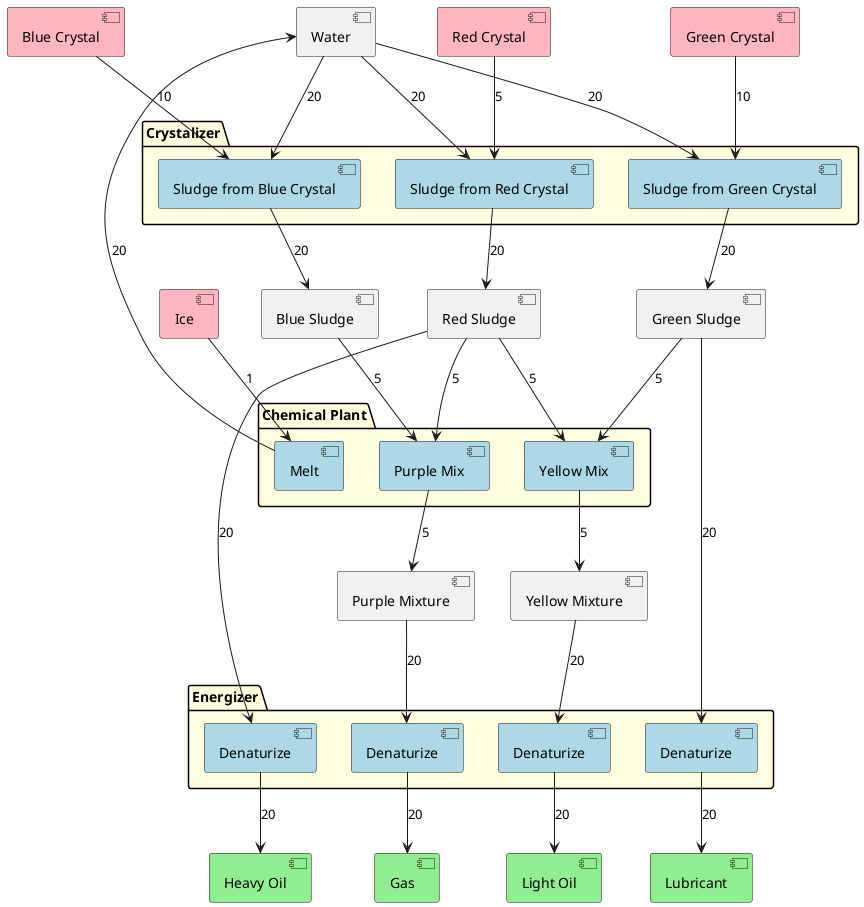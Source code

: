 @startuml

hide methods
hide fields
hide circle

[Ice] as I #lightpink
[Water] as W

[Red Crystal] as RC #lightpink
[Blue Crystal] as BC #lightpink
[Green Crystal] as GC #lightpink

[Red Sludge] as RS
[Green Sludge] as GS
[Blue Sludge] as BS

[Purple Mixture] as PM
[Yellow Mixture] as YM

[Heavy Oil] as HO #lightgreen
[Light Oil] as LO #lightgreen
[Gas] as G #lightgreen
[Lubricant] as L #lightgreen

package "Crystalizer" #lightyellow {
[Sludge from Red Crystal] as SfR #lightblue
[Sludge from Blue Crystal]as SfB #lightblue
[Sludge from Green Crystal]as SfG #lightblue
}

package "Chemical Plant" #lightyellow {
[Purple Mix] as CPB #lightblue
[Yellow Mix] as CPY #lightblue
[Melt] as Me #lightblue
}


package Energizer #lightyellow {
[Denaturize] as HOP #lightblue
[Denaturize] as LOP #lightblue
[Denaturize] as GP #lightblue
[Denaturize] as LP #lightblue
}

I --> Me : 1
Me --> W : 20

RC --> SfR : 5
W --> SfR : 20
SfR --> RS : 20

BC --> SfB : 10
W --> SfB : 20
SfB  --> BS : 20

GC --> SfG : 10
W --> SfG : 20
SfG --> GS : 20

RS --> CPB : 5
BS --> CPB : 5
CPB --> PM : 5
PM --> GP : 20
GP --> G : 20

RS --> HOP : 20
HOP --> HO : 20

GS --> CPY : 5
RS --> CPY : 5
CPY --> YM : 5
YM --> LOP : 20
LOP --> LO : 20

GS --> LP : 20
LP --> L : 20

@enduml